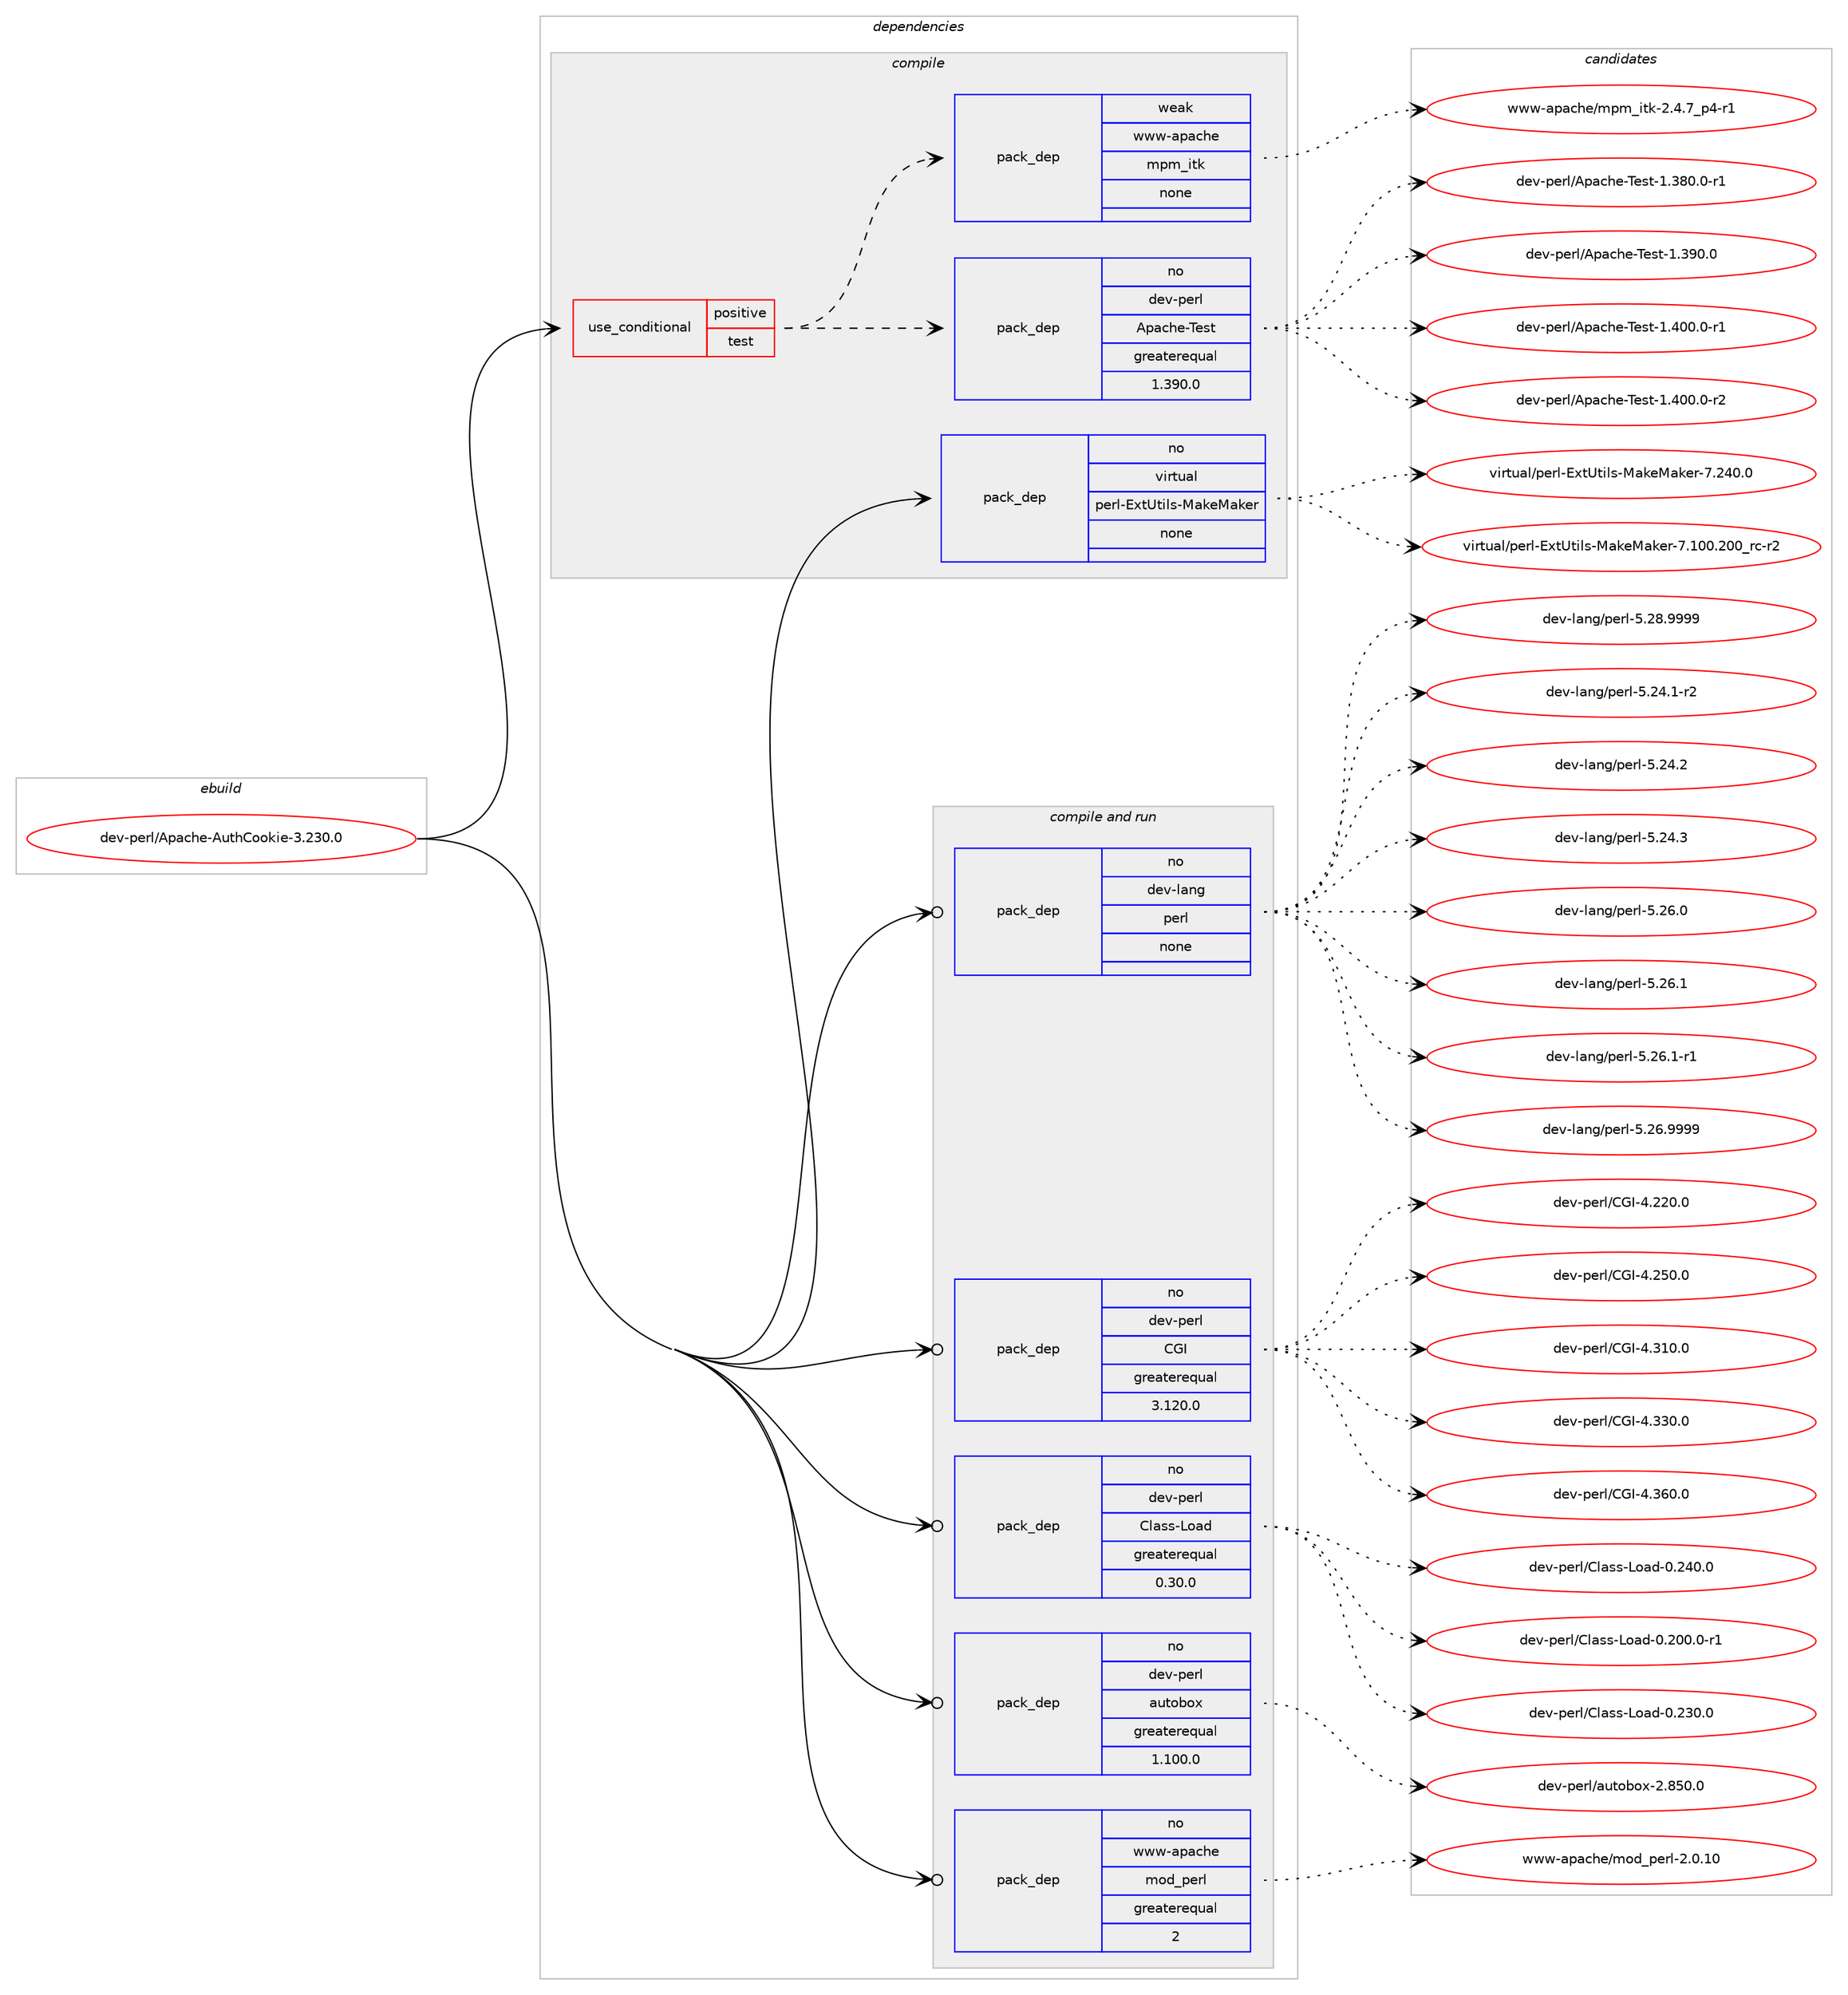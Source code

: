 digraph prolog {

# *************
# Graph options
# *************

newrank=true;
concentrate=true;
compound=true;
graph [rankdir=LR,fontname=Helvetica,fontsize=10,ranksep=1.5];#, ranksep=2.5, nodesep=0.2];
edge  [arrowhead=vee];
node  [fontname=Helvetica,fontsize=10];

# **********
# The ebuild
# **********

subgraph cluster_leftcol {
color=gray;
rank=same;
label=<<i>ebuild</i>>;
id [label="dev-perl/Apache-AuthCookie-3.230.0", color=red, width=4, href="../dev-perl/Apache-AuthCookie-3.230.0.svg"];
}

# ****************
# The dependencies
# ****************

subgraph cluster_midcol {
color=gray;
label=<<i>dependencies</i>>;
subgraph cluster_compile {
fillcolor="#eeeeee";
style=filled;
label=<<i>compile</i>>;
subgraph cond26629 {
dependency124455 [label=<<TABLE BORDER="0" CELLBORDER="1" CELLSPACING="0" CELLPADDING="4"><TR><TD ROWSPAN="3" CELLPADDING="10">use_conditional</TD></TR><TR><TD>positive</TD></TR><TR><TD>test</TD></TR></TABLE>>, shape=none, color=red];
subgraph pack94167 {
dependency124456 [label=<<TABLE BORDER="0" CELLBORDER="1" CELLSPACING="0" CELLPADDING="4" WIDTH="220"><TR><TD ROWSPAN="6" CELLPADDING="30">pack_dep</TD></TR><TR><TD WIDTH="110">no</TD></TR><TR><TD>dev-perl</TD></TR><TR><TD>Apache-Test</TD></TR><TR><TD>greaterequal</TD></TR><TR><TD>1.390.0</TD></TR></TABLE>>, shape=none, color=blue];
}
dependency124455:e -> dependency124456:w [weight=20,style="dashed",arrowhead="vee"];
subgraph pack94168 {
dependency124457 [label=<<TABLE BORDER="0" CELLBORDER="1" CELLSPACING="0" CELLPADDING="4" WIDTH="220"><TR><TD ROWSPAN="6" CELLPADDING="30">pack_dep</TD></TR><TR><TD WIDTH="110">weak</TD></TR><TR><TD>www-apache</TD></TR><TR><TD>mpm_itk</TD></TR><TR><TD>none</TD></TR><TR><TD></TD></TR></TABLE>>, shape=none, color=blue];
}
dependency124455:e -> dependency124457:w [weight=20,style="dashed",arrowhead="vee"];
}
id:e -> dependency124455:w [weight=20,style="solid",arrowhead="vee"];
subgraph pack94169 {
dependency124458 [label=<<TABLE BORDER="0" CELLBORDER="1" CELLSPACING="0" CELLPADDING="4" WIDTH="220"><TR><TD ROWSPAN="6" CELLPADDING="30">pack_dep</TD></TR><TR><TD WIDTH="110">no</TD></TR><TR><TD>virtual</TD></TR><TR><TD>perl-ExtUtils-MakeMaker</TD></TR><TR><TD>none</TD></TR><TR><TD></TD></TR></TABLE>>, shape=none, color=blue];
}
id:e -> dependency124458:w [weight=20,style="solid",arrowhead="vee"];
}
subgraph cluster_compileandrun {
fillcolor="#eeeeee";
style=filled;
label=<<i>compile and run</i>>;
subgraph pack94170 {
dependency124459 [label=<<TABLE BORDER="0" CELLBORDER="1" CELLSPACING="0" CELLPADDING="4" WIDTH="220"><TR><TD ROWSPAN="6" CELLPADDING="30">pack_dep</TD></TR><TR><TD WIDTH="110">no</TD></TR><TR><TD>dev-lang</TD></TR><TR><TD>perl</TD></TR><TR><TD>none</TD></TR><TR><TD></TD></TR></TABLE>>, shape=none, color=blue];
}
id:e -> dependency124459:w [weight=20,style="solid",arrowhead="odotvee"];
subgraph pack94171 {
dependency124460 [label=<<TABLE BORDER="0" CELLBORDER="1" CELLSPACING="0" CELLPADDING="4" WIDTH="220"><TR><TD ROWSPAN="6" CELLPADDING="30">pack_dep</TD></TR><TR><TD WIDTH="110">no</TD></TR><TR><TD>dev-perl</TD></TR><TR><TD>CGI</TD></TR><TR><TD>greaterequal</TD></TR><TR><TD>3.120.0</TD></TR></TABLE>>, shape=none, color=blue];
}
id:e -> dependency124460:w [weight=20,style="solid",arrowhead="odotvee"];
subgraph pack94172 {
dependency124461 [label=<<TABLE BORDER="0" CELLBORDER="1" CELLSPACING="0" CELLPADDING="4" WIDTH="220"><TR><TD ROWSPAN="6" CELLPADDING="30">pack_dep</TD></TR><TR><TD WIDTH="110">no</TD></TR><TR><TD>dev-perl</TD></TR><TR><TD>Class-Load</TD></TR><TR><TD>greaterequal</TD></TR><TR><TD>0.30.0</TD></TR></TABLE>>, shape=none, color=blue];
}
id:e -> dependency124461:w [weight=20,style="solid",arrowhead="odotvee"];
subgraph pack94173 {
dependency124462 [label=<<TABLE BORDER="0" CELLBORDER="1" CELLSPACING="0" CELLPADDING="4" WIDTH="220"><TR><TD ROWSPAN="6" CELLPADDING="30">pack_dep</TD></TR><TR><TD WIDTH="110">no</TD></TR><TR><TD>dev-perl</TD></TR><TR><TD>autobox</TD></TR><TR><TD>greaterequal</TD></TR><TR><TD>1.100.0</TD></TR></TABLE>>, shape=none, color=blue];
}
id:e -> dependency124462:w [weight=20,style="solid",arrowhead="odotvee"];
subgraph pack94174 {
dependency124463 [label=<<TABLE BORDER="0" CELLBORDER="1" CELLSPACING="0" CELLPADDING="4" WIDTH="220"><TR><TD ROWSPAN="6" CELLPADDING="30">pack_dep</TD></TR><TR><TD WIDTH="110">no</TD></TR><TR><TD>www-apache</TD></TR><TR><TD>mod_perl</TD></TR><TR><TD>greaterequal</TD></TR><TR><TD>2</TD></TR></TABLE>>, shape=none, color=blue];
}
id:e -> dependency124463:w [weight=20,style="solid",arrowhead="odotvee"];
}
subgraph cluster_run {
fillcolor="#eeeeee";
style=filled;
label=<<i>run</i>>;
}
}

# **************
# The candidates
# **************

subgraph cluster_choices {
rank=same;
color=gray;
label=<<i>candidates</i>>;

subgraph choice94167 {
color=black;
nodesep=1;
choice1001011184511210111410847651129799104101458410111511645494651564846484511449 [label="dev-perl/Apache-Test-1.380.0-r1", color=red, width=4,href="../dev-perl/Apache-Test-1.380.0-r1.svg"];
choice100101118451121011141084765112979910410145841011151164549465157484648 [label="dev-perl/Apache-Test-1.390.0", color=red, width=4,href="../dev-perl/Apache-Test-1.390.0.svg"];
choice1001011184511210111410847651129799104101458410111511645494652484846484511449 [label="dev-perl/Apache-Test-1.400.0-r1", color=red, width=4,href="../dev-perl/Apache-Test-1.400.0-r1.svg"];
choice1001011184511210111410847651129799104101458410111511645494652484846484511450 [label="dev-perl/Apache-Test-1.400.0-r2", color=red, width=4,href="../dev-perl/Apache-Test-1.400.0-r2.svg"];
dependency124456:e -> choice1001011184511210111410847651129799104101458410111511645494651564846484511449:w [style=dotted,weight="100"];
dependency124456:e -> choice100101118451121011141084765112979910410145841011151164549465157484648:w [style=dotted,weight="100"];
dependency124456:e -> choice1001011184511210111410847651129799104101458410111511645494652484846484511449:w [style=dotted,weight="100"];
dependency124456:e -> choice1001011184511210111410847651129799104101458410111511645494652484846484511450:w [style=dotted,weight="100"];
}
subgraph choice94168 {
color=black;
nodesep=1;
choice11911911945971129799104101471091121099510511610745504652465595112524511449 [label="www-apache/mpm_itk-2.4.7_p4-r1", color=red, width=4,href="../www-apache/mpm_itk-2.4.7_p4-r1.svg"];
dependency124457:e -> choice11911911945971129799104101471091121099510511610745504652465595112524511449:w [style=dotted,weight="100"];
}
subgraph choice94169 {
color=black;
nodesep=1;
choice118105114116117971084711210111410845691201168511610510811545779710710177971071011144555464948484650484895114994511450 [label="virtual/perl-ExtUtils-MakeMaker-7.100.200_rc-r2", color=red, width=4,href="../virtual/perl-ExtUtils-MakeMaker-7.100.200_rc-r2.svg"];
choice118105114116117971084711210111410845691201168511610510811545779710710177971071011144555465052484648 [label="virtual/perl-ExtUtils-MakeMaker-7.240.0", color=red, width=4,href="../virtual/perl-ExtUtils-MakeMaker-7.240.0.svg"];
dependency124458:e -> choice118105114116117971084711210111410845691201168511610510811545779710710177971071011144555464948484650484895114994511450:w [style=dotted,weight="100"];
dependency124458:e -> choice118105114116117971084711210111410845691201168511610510811545779710710177971071011144555465052484648:w [style=dotted,weight="100"];
}
subgraph choice94170 {
color=black;
nodesep=1;
choice100101118451089711010347112101114108455346505246494511450 [label="dev-lang/perl-5.24.1-r2", color=red, width=4,href="../dev-lang/perl-5.24.1-r2.svg"];
choice10010111845108971101034711210111410845534650524650 [label="dev-lang/perl-5.24.2", color=red, width=4,href="../dev-lang/perl-5.24.2.svg"];
choice10010111845108971101034711210111410845534650524651 [label="dev-lang/perl-5.24.3", color=red, width=4,href="../dev-lang/perl-5.24.3.svg"];
choice10010111845108971101034711210111410845534650544648 [label="dev-lang/perl-5.26.0", color=red, width=4,href="../dev-lang/perl-5.26.0.svg"];
choice10010111845108971101034711210111410845534650544649 [label="dev-lang/perl-5.26.1", color=red, width=4,href="../dev-lang/perl-5.26.1.svg"];
choice100101118451089711010347112101114108455346505446494511449 [label="dev-lang/perl-5.26.1-r1", color=red, width=4,href="../dev-lang/perl-5.26.1-r1.svg"];
choice10010111845108971101034711210111410845534650544657575757 [label="dev-lang/perl-5.26.9999", color=red, width=4,href="../dev-lang/perl-5.26.9999.svg"];
choice10010111845108971101034711210111410845534650564657575757 [label="dev-lang/perl-5.28.9999", color=red, width=4,href="../dev-lang/perl-5.28.9999.svg"];
dependency124459:e -> choice100101118451089711010347112101114108455346505246494511450:w [style=dotted,weight="100"];
dependency124459:e -> choice10010111845108971101034711210111410845534650524650:w [style=dotted,weight="100"];
dependency124459:e -> choice10010111845108971101034711210111410845534650524651:w [style=dotted,weight="100"];
dependency124459:e -> choice10010111845108971101034711210111410845534650544648:w [style=dotted,weight="100"];
dependency124459:e -> choice10010111845108971101034711210111410845534650544649:w [style=dotted,weight="100"];
dependency124459:e -> choice100101118451089711010347112101114108455346505446494511449:w [style=dotted,weight="100"];
dependency124459:e -> choice10010111845108971101034711210111410845534650544657575757:w [style=dotted,weight="100"];
dependency124459:e -> choice10010111845108971101034711210111410845534650564657575757:w [style=dotted,weight="100"];
}
subgraph choice94171 {
color=black;
nodesep=1;
choice10010111845112101114108476771734552465050484648 [label="dev-perl/CGI-4.220.0", color=red, width=4,href="../dev-perl/CGI-4.220.0.svg"];
choice10010111845112101114108476771734552465053484648 [label="dev-perl/CGI-4.250.0", color=red, width=4,href="../dev-perl/CGI-4.250.0.svg"];
choice10010111845112101114108476771734552465149484648 [label="dev-perl/CGI-4.310.0", color=red, width=4,href="../dev-perl/CGI-4.310.0.svg"];
choice10010111845112101114108476771734552465151484648 [label="dev-perl/CGI-4.330.0", color=red, width=4,href="../dev-perl/CGI-4.330.0.svg"];
choice10010111845112101114108476771734552465154484648 [label="dev-perl/CGI-4.360.0", color=red, width=4,href="../dev-perl/CGI-4.360.0.svg"];
dependency124460:e -> choice10010111845112101114108476771734552465050484648:w [style=dotted,weight="100"];
dependency124460:e -> choice10010111845112101114108476771734552465053484648:w [style=dotted,weight="100"];
dependency124460:e -> choice10010111845112101114108476771734552465149484648:w [style=dotted,weight="100"];
dependency124460:e -> choice10010111845112101114108476771734552465151484648:w [style=dotted,weight="100"];
dependency124460:e -> choice10010111845112101114108476771734552465154484648:w [style=dotted,weight="100"];
}
subgraph choice94172 {
color=black;
nodesep=1;
choice1001011184511210111410847671089711511545761119710045484650484846484511449 [label="dev-perl/Class-Load-0.200.0-r1", color=red, width=4,href="../dev-perl/Class-Load-0.200.0-r1.svg"];
choice100101118451121011141084767108971151154576111971004548465051484648 [label="dev-perl/Class-Load-0.230.0", color=red, width=4,href="../dev-perl/Class-Load-0.230.0.svg"];
choice100101118451121011141084767108971151154576111971004548465052484648 [label="dev-perl/Class-Load-0.240.0", color=red, width=4,href="../dev-perl/Class-Load-0.240.0.svg"];
dependency124461:e -> choice1001011184511210111410847671089711511545761119710045484650484846484511449:w [style=dotted,weight="100"];
dependency124461:e -> choice100101118451121011141084767108971151154576111971004548465051484648:w [style=dotted,weight="100"];
dependency124461:e -> choice100101118451121011141084767108971151154576111971004548465052484648:w [style=dotted,weight="100"];
}
subgraph choice94173 {
color=black;
nodesep=1;
choice100101118451121011141084797117116111981111204550465653484648 [label="dev-perl/autobox-2.850.0", color=red, width=4,href="../dev-perl/autobox-2.850.0.svg"];
dependency124462:e -> choice100101118451121011141084797117116111981111204550465653484648:w [style=dotted,weight="100"];
}
subgraph choice94174 {
color=black;
nodesep=1;
choice11911911945971129799104101471091111009511210111410845504648464948 [label="www-apache/mod_perl-2.0.10", color=red, width=4,href="../www-apache/mod_perl-2.0.10.svg"];
dependency124463:e -> choice11911911945971129799104101471091111009511210111410845504648464948:w [style=dotted,weight="100"];
}
}

}
